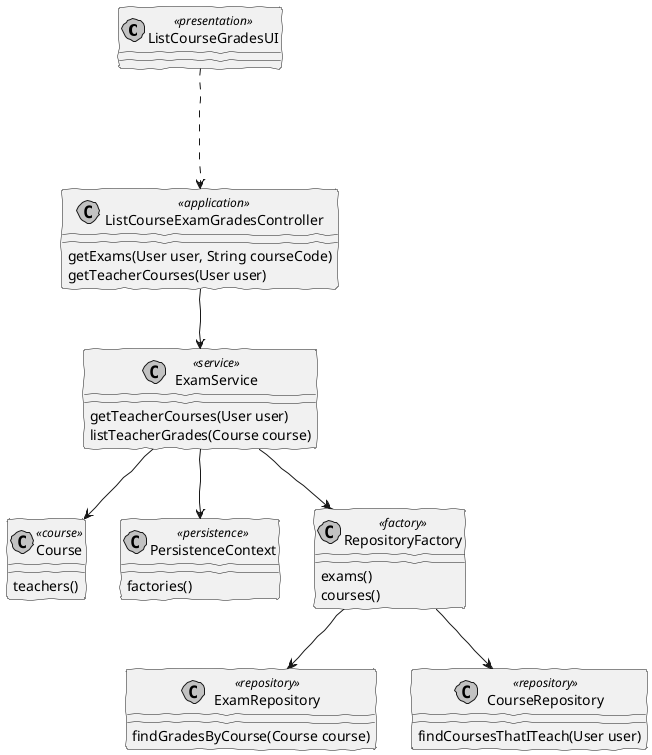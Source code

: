 @startuml


skinparam handwritten true
skinparam monochrome true
skinparam packageStyle rect
skinparam defaultFontName FG Virgil
skinparam shadowing false

class ListCourseGradesUI <<presentation>>

class ListCourseExamGradesController<<application>>{
getExams(User user, String courseCode)
getTeacherCourses(User user)
}

class ExamService<<service>>{
getTeacherCourses(User user)
listTeacherGrades(Course course)
}

class Course<<course>>{
teachers()
}

class PersistenceContext<<persistence>>{
factories()
}

class RepositoryFactory<<factory>>{
exams()
courses()
}

class ExamRepository <<repository>>{
findGradesByCourse(Course course)
}

class CourseRepository <<repository>>{
findCoursesThatITeach(User user)
}

ListCourseGradesUI -.-> ListCourseExamGradesController

ListCourseExamGradesController --> ExamService

ExamService --> PersistenceContext
ExamService --> RepositoryFactory
ExamService --> Course

RepositoryFactory --> CourseRepository
RepositoryFactory --> ExamRepository


@enduml